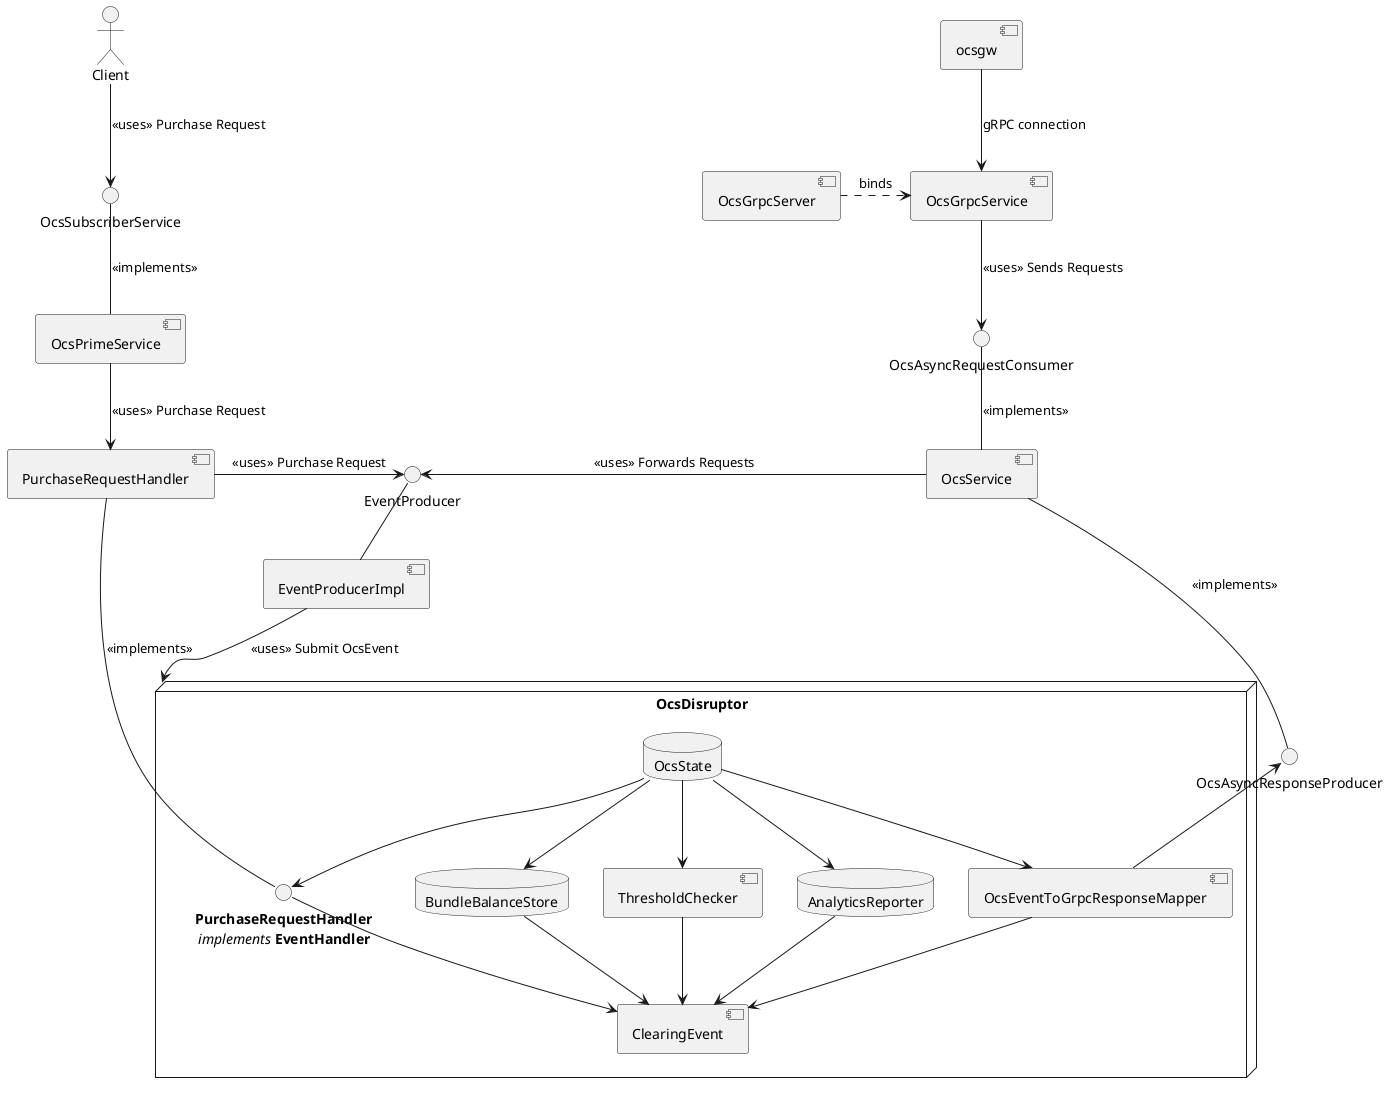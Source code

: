 @startuml

'
' Declarations
'

[ocsgw]

[OcsGrpcService]

[OcsGrpcServer]

interface OcsAsyncRequestConsumer

[OcsService]

interface EventProducer

[EventProducerImpl]

interface OcsAsyncResponseProducer

node OcsDisruptor {
    database OcsState
    database BundleBalanceStore
    interface "**PurchaseRequestHandler**\n //implements// **EventHandler**" AS PREH
    [ThresholdChecker]
    database AnalyticsReporter
    [OcsEventToGrpcResponseMapper]
    [ClearingEvent]
}

actor Client

interface OcsSubscriberService

[OcsPrimeService]

[PurchaseRequestHandler]

'
' Purchase Request
'

Client --> OcsSubscriberService : <<uses>> Purchase Request

OcsSubscriberService -- OcsPrimeService : <<implements>>

OcsPrimeService --> PurchaseRequestHandler : <<uses>> Purchase Request

PurchaseRequestHandler -right-> EventProducer : <<uses>> Purchase Request

PurchaseRequestHandler -- PREH : <<implements>>
'
' Consumption
'

ocsgw -down-> OcsGrpcService : gRPC connection

OcsGrpcServer .right.> OcsGrpcService : binds

OcsGrpcService -down-> OcsAsyncRequestConsumer : <<uses>> Sends Requests

OcsAsyncRequestConsumer -down- OcsService : <<implements>>

OcsService --right- OcsAsyncResponseProducer : <<implements>>

OcsService -left-> EventProducer : <<uses>> Forwards Requests

EventProducer -down- EventProducerImpl

EventProducerImpl -down-> OcsDisruptor : <<uses>> Submit OcsEvent

'
' Disruptor
'

OcsState --> BundleBalanceStore
OcsState --> PREH
OcsState --> ThresholdChecker
OcsState --> AnalyticsReporter
OcsState --> OcsEventToGrpcResponseMapper

OcsEventToGrpcResponseMapper --> ClearingEvent
BundleBalanceStore --> ClearingEvent
PREH --> ClearingEvent
ThresholdChecker --> ClearingEvent
AnalyticsReporter --> ClearingEvent

OcsEventToGrpcResponseMapper -up-> OcsAsyncResponseProducer

@enduml